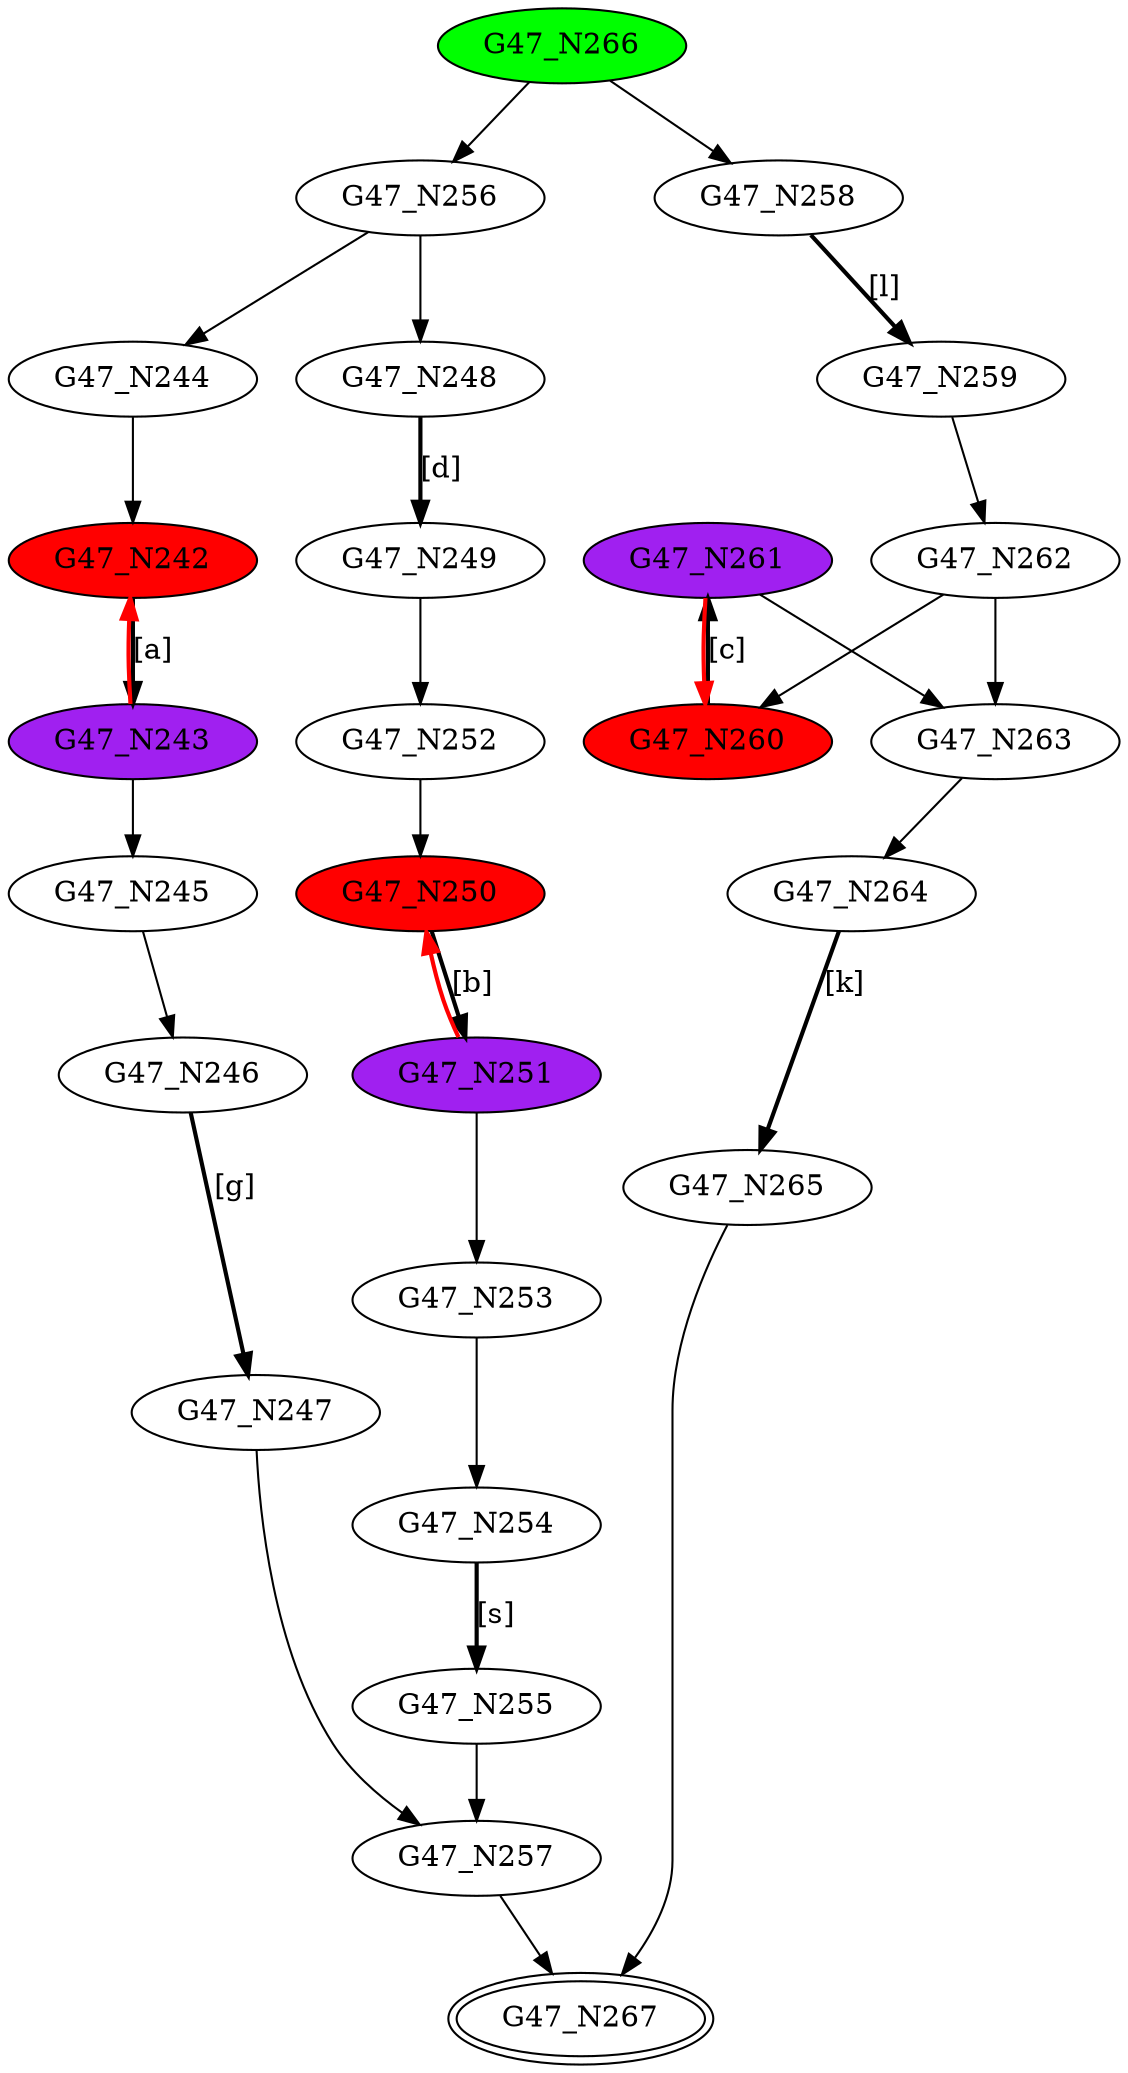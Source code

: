digraph G47{
"G47_N242" [style=filled,fillcolor=red];
"G47_N243" [style=filled,fillcolor=purple];
"G47_N244";
"G47_N245";
"G47_N246";
"G47_N247";
"G47_N248";
"G47_N249";
"G47_N250" [style=filled,fillcolor=red];
"G47_N251" [style=filled,fillcolor=purple];
"G47_N252";
"G47_N253";
"G47_N254";
"G47_N255";
"G47_N256";
"G47_N257";
"G47_N258";
"G47_N259";
"G47_N260" [style=filled,fillcolor=red];
"G47_N261" [style=filled,fillcolor=purple];
"G47_N262";
"G47_N263";
"G47_N264";
"G47_N265";
"G47_N266" [style=filled,fillcolor=green];
"G47_N267" [peripheries=2];
"G47_N242"->"G47_N243" [style = bold, label = "[a]"];
"G47_N244"->"G47_N242";
"G47_N243"->"G47_N245";
"G47_N243"->"G47_N242" [color=red,style = bold, label = ""];
"G47_N246"->"G47_N247" [style = bold, label = "[g]"];
"G47_N245"->"G47_N246";
"G47_N248"->"G47_N249" [style = bold, label = "[d]"];
"G47_N250"->"G47_N251" [style = bold, label = "[b]"];
"G47_N252"->"G47_N250";
"G47_N251"->"G47_N253";
"G47_N251"->"G47_N250" [color=red,style = bold, label = ""];
"G47_N249"->"G47_N252";
"G47_N254"->"G47_N255" [style = bold, label = "[s]"];
"G47_N253"->"G47_N254";
"G47_N256"->"G47_N244";
"G47_N256"->"G47_N248";
"G47_N255"->"G47_N257";
"G47_N247"->"G47_N257";
"G47_N258"->"G47_N259" [style = bold, label = "[l]"];
"G47_N260"->"G47_N261" [style = bold, label = "[c]"];
"G47_N262"->"G47_N260";
"G47_N261"->"G47_N263";
"G47_N262"->"G47_N263";
"G47_N261"->"G47_N260" [color=red,style = bold, label = ""];
"G47_N259"->"G47_N262";
"G47_N264"->"G47_N265" [style = bold, label = "[k]"];
"G47_N263"->"G47_N264";
"G47_N266"->"G47_N256";
"G47_N266"->"G47_N258";
"G47_N265"->"G47_N267";
"G47_N257"->"G47_N267";
}

